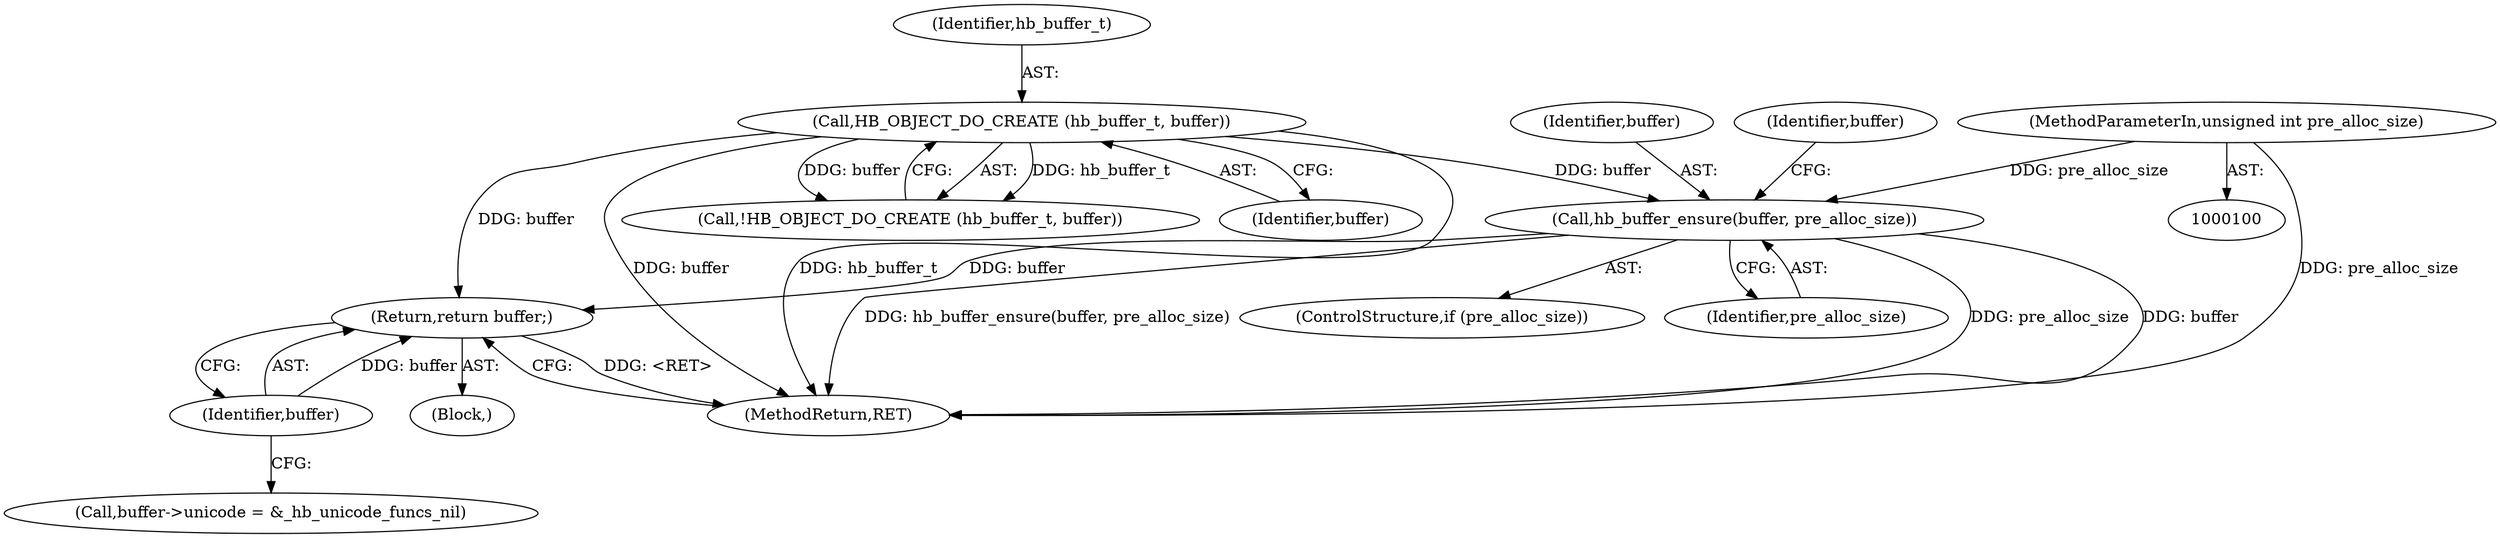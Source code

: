 digraph "1_harfbuzz_a6a79df5fe2ed2cd307e7a991346faee164e70d9_0@pointer" {
"1000123" [label="(Return,return buffer;)"];
"1000124" [label="(Identifier,buffer)"];
"1000106" [label="(Call,HB_OBJECT_DO_CREATE (hb_buffer_t, buffer))"];
"1000114" [label="(Call,hb_buffer_ensure(buffer, pre_alloc_size))"];
"1000101" [label="(MethodParameterIn,unsigned int pre_alloc_size)"];
"1000116" [label="(Identifier,pre_alloc_size)"];
"1000124" [label="(Identifier,buffer)"];
"1000125" [label="(MethodReturn,RET)"];
"1000119" [label="(Identifier,buffer)"];
"1000114" [label="(Call,hb_buffer_ensure(buffer, pre_alloc_size))"];
"1000115" [label="(Identifier,buffer)"];
"1000106" [label="(Call,HB_OBJECT_DO_CREATE (hb_buffer_t, buffer))"];
"1000102" [label="(Block,)"];
"1000117" [label="(Call,buffer->unicode = &_hb_unicode_funcs_nil)"];
"1000108" [label="(Identifier,buffer)"];
"1000123" [label="(Return,return buffer;)"];
"1000105" [label="(Call,!HB_OBJECT_DO_CREATE (hb_buffer_t, buffer))"];
"1000107" [label="(Identifier,hb_buffer_t)"];
"1000112" [label="(ControlStructure,if (pre_alloc_size))"];
"1000101" [label="(MethodParameterIn,unsigned int pre_alloc_size)"];
"1000123" -> "1000102"  [label="AST: "];
"1000123" -> "1000124"  [label="CFG: "];
"1000124" -> "1000123"  [label="AST: "];
"1000125" -> "1000123"  [label="CFG: "];
"1000123" -> "1000125"  [label="DDG: <RET>"];
"1000124" -> "1000123"  [label="DDG: buffer"];
"1000106" -> "1000123"  [label="DDG: buffer"];
"1000114" -> "1000123"  [label="DDG: buffer"];
"1000124" -> "1000117"  [label="CFG: "];
"1000106" -> "1000105"  [label="AST: "];
"1000106" -> "1000108"  [label="CFG: "];
"1000107" -> "1000106"  [label="AST: "];
"1000108" -> "1000106"  [label="AST: "];
"1000105" -> "1000106"  [label="CFG: "];
"1000106" -> "1000125"  [label="DDG: buffer"];
"1000106" -> "1000125"  [label="DDG: hb_buffer_t"];
"1000106" -> "1000105"  [label="DDG: hb_buffer_t"];
"1000106" -> "1000105"  [label="DDG: buffer"];
"1000106" -> "1000114"  [label="DDG: buffer"];
"1000114" -> "1000112"  [label="AST: "];
"1000114" -> "1000116"  [label="CFG: "];
"1000115" -> "1000114"  [label="AST: "];
"1000116" -> "1000114"  [label="AST: "];
"1000119" -> "1000114"  [label="CFG: "];
"1000114" -> "1000125"  [label="DDG: hb_buffer_ensure(buffer, pre_alloc_size)"];
"1000114" -> "1000125"  [label="DDG: pre_alloc_size"];
"1000114" -> "1000125"  [label="DDG: buffer"];
"1000101" -> "1000114"  [label="DDG: pre_alloc_size"];
"1000101" -> "1000100"  [label="AST: "];
"1000101" -> "1000125"  [label="DDG: pre_alloc_size"];
}
